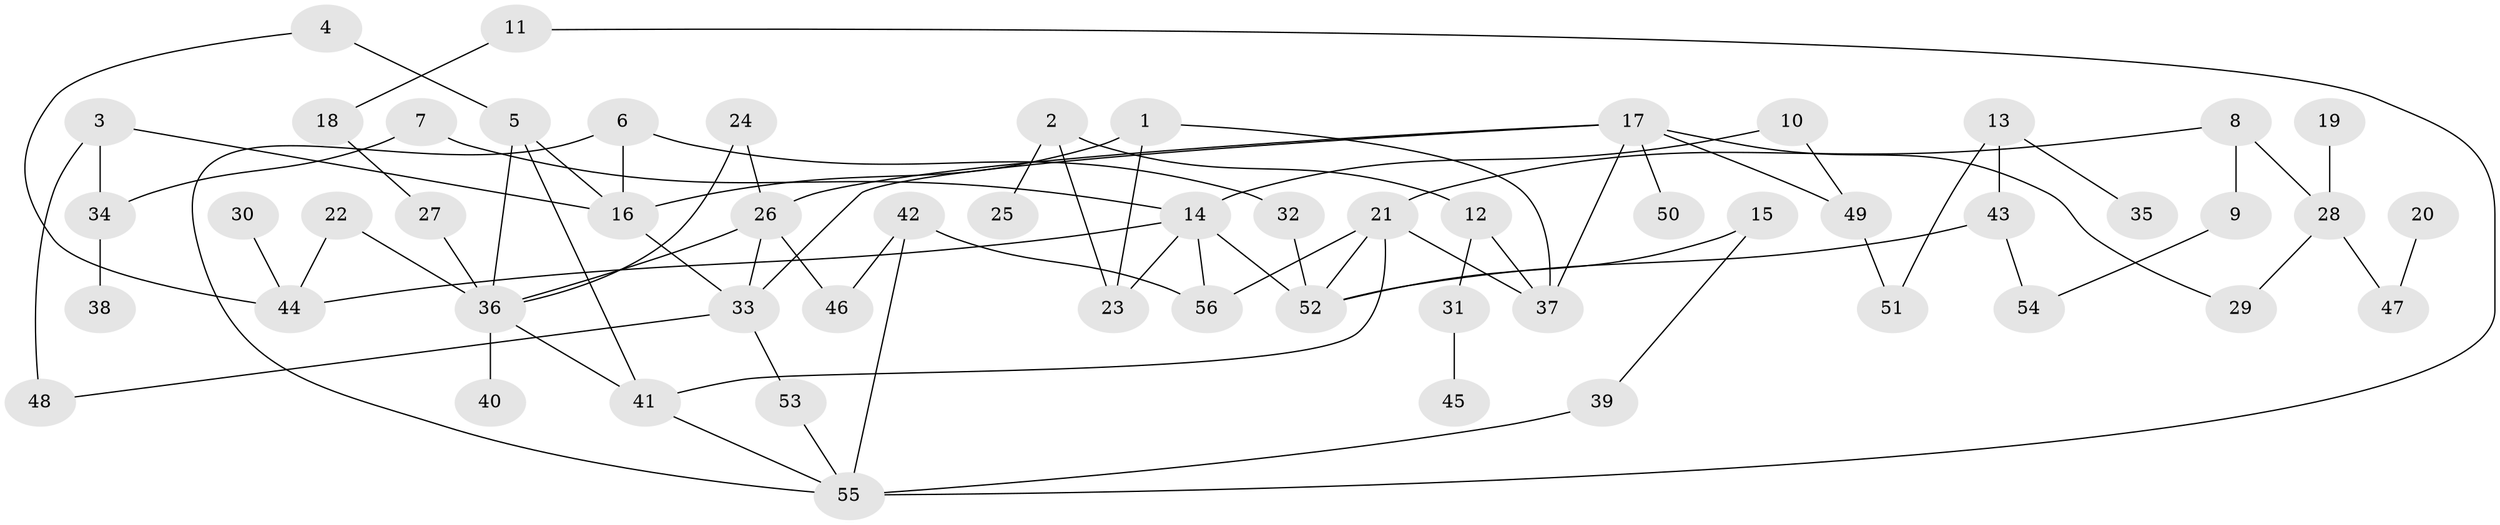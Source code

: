 // original degree distribution, {2: 0.3153153153153153, 5: 0.06306306306306306, 6: 0.02702702702702703, 3: 0.23423423423423423, 4: 0.05405405405405406, 8: 0.009009009009009009, 7: 0.009009009009009009, 1: 0.2882882882882883}
// Generated by graph-tools (version 1.1) at 2025/01/03/09/25 03:01:06]
// undirected, 56 vertices, 79 edges
graph export_dot {
graph [start="1"]
  node [color=gray90,style=filled];
  1;
  2;
  3;
  4;
  5;
  6;
  7;
  8;
  9;
  10;
  11;
  12;
  13;
  14;
  15;
  16;
  17;
  18;
  19;
  20;
  21;
  22;
  23;
  24;
  25;
  26;
  27;
  28;
  29;
  30;
  31;
  32;
  33;
  34;
  35;
  36;
  37;
  38;
  39;
  40;
  41;
  42;
  43;
  44;
  45;
  46;
  47;
  48;
  49;
  50;
  51;
  52;
  53;
  54;
  55;
  56;
  1 -- 16 [weight=1.0];
  1 -- 23 [weight=1.0];
  1 -- 37 [weight=1.0];
  2 -- 12 [weight=1.0];
  2 -- 23 [weight=1.0];
  2 -- 25 [weight=1.0];
  3 -- 16 [weight=1.0];
  3 -- 34 [weight=1.0];
  3 -- 48 [weight=1.0];
  4 -- 5 [weight=1.0];
  4 -- 44 [weight=1.0];
  5 -- 16 [weight=1.0];
  5 -- 36 [weight=2.0];
  5 -- 41 [weight=1.0];
  6 -- 16 [weight=1.0];
  6 -- 32 [weight=1.0];
  6 -- 55 [weight=1.0];
  7 -- 14 [weight=1.0];
  7 -- 34 [weight=2.0];
  8 -- 9 [weight=1.0];
  8 -- 21 [weight=1.0];
  8 -- 28 [weight=1.0];
  9 -- 54 [weight=1.0];
  10 -- 14 [weight=1.0];
  10 -- 49 [weight=1.0];
  11 -- 18 [weight=1.0];
  11 -- 55 [weight=1.0];
  12 -- 31 [weight=1.0];
  12 -- 37 [weight=1.0];
  13 -- 35 [weight=1.0];
  13 -- 43 [weight=1.0];
  13 -- 51 [weight=1.0];
  14 -- 23 [weight=1.0];
  14 -- 44 [weight=1.0];
  14 -- 52 [weight=1.0];
  14 -- 56 [weight=1.0];
  15 -- 39 [weight=1.0];
  15 -- 52 [weight=1.0];
  16 -- 33 [weight=1.0];
  17 -- 26 [weight=1.0];
  17 -- 29 [weight=1.0];
  17 -- 33 [weight=1.0];
  17 -- 37 [weight=1.0];
  17 -- 49 [weight=1.0];
  17 -- 50 [weight=1.0];
  18 -- 27 [weight=1.0];
  19 -- 28 [weight=1.0];
  20 -- 47 [weight=1.0];
  21 -- 37 [weight=1.0];
  21 -- 41 [weight=1.0];
  21 -- 52 [weight=1.0];
  21 -- 56 [weight=1.0];
  22 -- 36 [weight=1.0];
  22 -- 44 [weight=1.0];
  24 -- 26 [weight=1.0];
  24 -- 36 [weight=1.0];
  26 -- 33 [weight=1.0];
  26 -- 36 [weight=1.0];
  26 -- 46 [weight=1.0];
  27 -- 36 [weight=1.0];
  28 -- 29 [weight=1.0];
  28 -- 47 [weight=1.0];
  30 -- 44 [weight=1.0];
  31 -- 45 [weight=1.0];
  32 -- 52 [weight=1.0];
  33 -- 48 [weight=1.0];
  33 -- 53 [weight=1.0];
  34 -- 38 [weight=1.0];
  36 -- 40 [weight=1.0];
  36 -- 41 [weight=1.0];
  39 -- 55 [weight=1.0];
  41 -- 55 [weight=1.0];
  42 -- 46 [weight=1.0];
  42 -- 55 [weight=1.0];
  42 -- 56 [weight=1.0];
  43 -- 52 [weight=1.0];
  43 -- 54 [weight=1.0];
  49 -- 51 [weight=1.0];
  53 -- 55 [weight=1.0];
}
